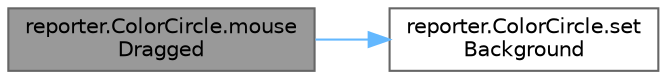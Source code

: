 digraph "reporter.ColorCircle.mouseDragged"
{
 // LATEX_PDF_SIZE
  bgcolor="transparent";
  edge [fontname=Helvetica,fontsize=10,labelfontname=Helvetica,labelfontsize=10];
  node [fontname=Helvetica,fontsize=10,shape=box,height=0.2,width=0.4];
  rankdir="LR";
  Node1 [id="Node000001",label="reporter.ColorCircle.mouse\lDragged",height=0.2,width=0.4,color="gray40", fillcolor="grey60", style="filled", fontcolor="black",tooltip=" "];
  Node1 -> Node2 [id="edge1_Node000001_Node000002",color="steelblue1",style="solid",tooltip=" "];
  Node2 [id="Node000002",label="reporter.ColorCircle.set\lBackground",height=0.2,width=0.4,color="grey40", fillcolor="white", style="filled",URL="$classreporter_1_1_color_circle.html#a7083f3273268cecb1d655c6b2c71f42b",tooltip=" "];
}
